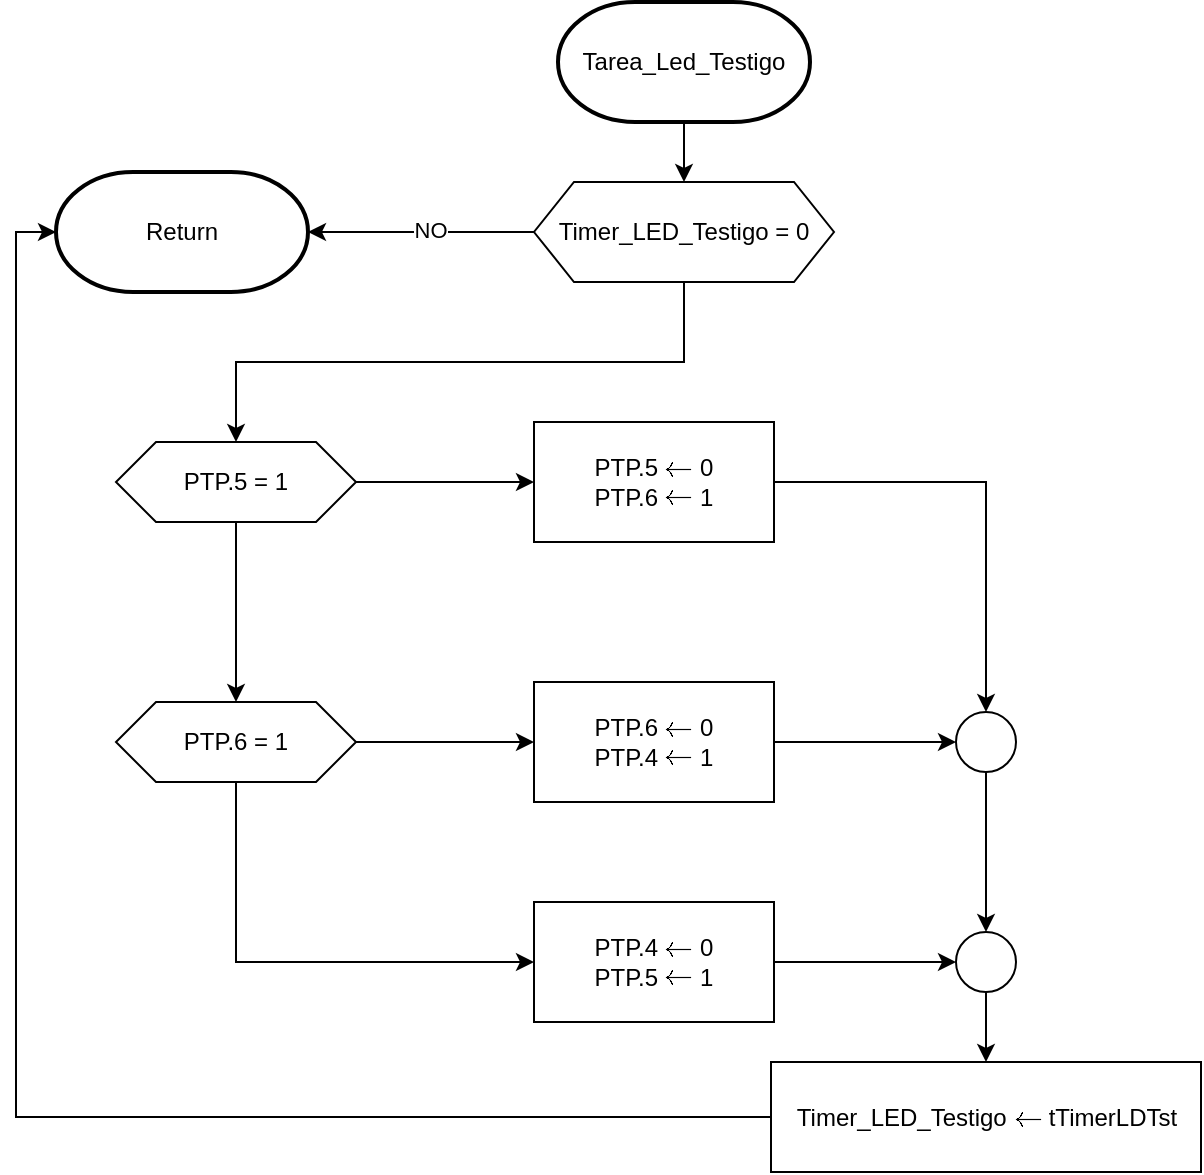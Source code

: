 <mxfile version="22.1.2" type="device">
  <diagram name="Página-1" id="bRvTygjeRu7Bm67NecaK">
    <mxGraphModel dx="880" dy="524" grid="1" gridSize="10" guides="1" tooltips="1" connect="1" arrows="1" fold="1" page="1" pageScale="1" pageWidth="827" pageHeight="1169" math="1" shadow="0">
      <root>
        <mxCell id="0" />
        <mxCell id="1" parent="0" />
        <mxCell id="W2cEEHuIFLwlithJTctd-6" style="edgeStyle=orthogonalEdgeStyle;rounded=0;orthogonalLoop=1;jettySize=auto;html=1;exitX=0.5;exitY=1;exitDx=0;exitDy=0;exitPerimeter=0;entryX=0.5;entryY=0;entryDx=0;entryDy=0;" edge="1" parent="1" source="W2cEEHuIFLwlithJTctd-1" target="W2cEEHuIFLwlithJTctd-3">
          <mxGeometry relative="1" as="geometry" />
        </mxCell>
        <mxCell id="W2cEEHuIFLwlithJTctd-1" value="Tarea_Led_Testigo" style="strokeWidth=2;html=1;shape=mxgraph.flowchart.terminator;whiteSpace=wrap;" vertex="1" parent="1">
          <mxGeometry x="351" y="40" width="126" height="60" as="geometry" />
        </mxCell>
        <mxCell id="W2cEEHuIFLwlithJTctd-5" style="edgeStyle=orthogonalEdgeStyle;rounded=0;orthogonalLoop=1;jettySize=auto;html=1;exitX=0;exitY=0.5;exitDx=0;exitDy=0;" edge="1" parent="1" source="W2cEEHuIFLwlithJTctd-3" target="W2cEEHuIFLwlithJTctd-4">
          <mxGeometry relative="1" as="geometry" />
        </mxCell>
        <mxCell id="W2cEEHuIFLwlithJTctd-7" value="NO" style="edgeLabel;html=1;align=center;verticalAlign=middle;resizable=0;points=[];" vertex="1" connectable="0" parent="W2cEEHuIFLwlithJTctd-5">
          <mxGeometry x="-0.08" y="-1" relative="1" as="geometry">
            <mxPoint as="offset" />
          </mxGeometry>
        </mxCell>
        <mxCell id="W2cEEHuIFLwlithJTctd-12" style="edgeStyle=orthogonalEdgeStyle;rounded=0;orthogonalLoop=1;jettySize=auto;html=1;exitX=0.5;exitY=1;exitDx=0;exitDy=0;entryX=0.5;entryY=0;entryDx=0;entryDy=0;" edge="1" parent="1" source="W2cEEHuIFLwlithJTctd-3" target="W2cEEHuIFLwlithJTctd-10">
          <mxGeometry relative="1" as="geometry" />
        </mxCell>
        <mxCell id="W2cEEHuIFLwlithJTctd-3" value="Timer_LED_Testigo = 0" style="shape=hexagon;perimeter=hexagonPerimeter2;whiteSpace=wrap;html=1;fixedSize=1;" vertex="1" parent="1">
          <mxGeometry x="339" y="130" width="150" height="50" as="geometry" />
        </mxCell>
        <mxCell id="W2cEEHuIFLwlithJTctd-4" value="Return" style="strokeWidth=2;html=1;shape=mxgraph.flowchart.terminator;whiteSpace=wrap;" vertex="1" parent="1">
          <mxGeometry x="100" y="125" width="126" height="60" as="geometry" />
        </mxCell>
        <mxCell id="W2cEEHuIFLwlithJTctd-13" style="edgeStyle=orthogonalEdgeStyle;rounded=0;orthogonalLoop=1;jettySize=auto;html=1;exitX=0.5;exitY=1;exitDx=0;exitDy=0;entryX=0.5;entryY=0;entryDx=0;entryDy=0;" edge="1" parent="1" source="W2cEEHuIFLwlithJTctd-10" target="W2cEEHuIFLwlithJTctd-11">
          <mxGeometry relative="1" as="geometry" />
        </mxCell>
        <mxCell id="W2cEEHuIFLwlithJTctd-16" style="edgeStyle=orthogonalEdgeStyle;rounded=0;orthogonalLoop=1;jettySize=auto;html=1;exitX=1;exitY=0.5;exitDx=0;exitDy=0;entryX=0;entryY=0.5;entryDx=0;entryDy=0;" edge="1" parent="1" source="W2cEEHuIFLwlithJTctd-10" target="W2cEEHuIFLwlithJTctd-14">
          <mxGeometry relative="1" as="geometry" />
        </mxCell>
        <mxCell id="W2cEEHuIFLwlithJTctd-10" value="PTP.5 = 1" style="shape=hexagon;perimeter=hexagonPerimeter2;whiteSpace=wrap;html=1;fixedSize=1;" vertex="1" parent="1">
          <mxGeometry x="130" y="260" width="120" height="40" as="geometry" />
        </mxCell>
        <mxCell id="W2cEEHuIFLwlithJTctd-17" style="edgeStyle=orthogonalEdgeStyle;rounded=0;orthogonalLoop=1;jettySize=auto;html=1;exitX=1;exitY=0.5;exitDx=0;exitDy=0;entryX=0;entryY=0.5;entryDx=0;entryDy=0;" edge="1" parent="1" source="W2cEEHuIFLwlithJTctd-11" target="W2cEEHuIFLwlithJTctd-15">
          <mxGeometry relative="1" as="geometry" />
        </mxCell>
        <mxCell id="W2cEEHuIFLwlithJTctd-19" style="edgeStyle=orthogonalEdgeStyle;rounded=0;orthogonalLoop=1;jettySize=auto;html=1;exitX=0.5;exitY=1;exitDx=0;exitDy=0;entryX=0;entryY=0.5;entryDx=0;entryDy=0;" edge="1" parent="1" source="W2cEEHuIFLwlithJTctd-11" target="W2cEEHuIFLwlithJTctd-18">
          <mxGeometry relative="1" as="geometry" />
        </mxCell>
        <mxCell id="W2cEEHuIFLwlithJTctd-11" value="PTP.6 = 1" style="shape=hexagon;perimeter=hexagonPerimeter2;whiteSpace=wrap;html=1;fixedSize=1;" vertex="1" parent="1">
          <mxGeometry x="130" y="390" width="120" height="40" as="geometry" />
        </mxCell>
        <mxCell id="W2cEEHuIFLwlithJTctd-28" style="edgeStyle=orthogonalEdgeStyle;rounded=0;orthogonalLoop=1;jettySize=auto;html=1;exitX=1;exitY=0.5;exitDx=0;exitDy=0;entryX=0.5;entryY=0;entryDx=0;entryDy=0;" edge="1" parent="1" source="W2cEEHuIFLwlithJTctd-14" target="W2cEEHuIFLwlithJTctd-21">
          <mxGeometry relative="1" as="geometry" />
        </mxCell>
        <mxCell id="W2cEEHuIFLwlithJTctd-14" value="PTP.5 \(\leftarrow\) 0&lt;br&gt;PTP.6 \(\leftarrow\) 1" style="rounded=0;whiteSpace=wrap;html=1;" vertex="1" parent="1">
          <mxGeometry x="339" y="250" width="120" height="60" as="geometry" />
        </mxCell>
        <mxCell id="W2cEEHuIFLwlithJTctd-23" style="edgeStyle=orthogonalEdgeStyle;rounded=0;orthogonalLoop=1;jettySize=auto;html=1;exitX=1;exitY=0.5;exitDx=0;exitDy=0;entryX=0;entryY=0.5;entryDx=0;entryDy=0;" edge="1" parent="1" source="W2cEEHuIFLwlithJTctd-15" target="W2cEEHuIFLwlithJTctd-21">
          <mxGeometry relative="1" as="geometry" />
        </mxCell>
        <mxCell id="W2cEEHuIFLwlithJTctd-15" value="PTP.6 \(\leftarrow\) 0&lt;br&gt;PTP.4 \(\leftarrow\) 1" style="rounded=0;whiteSpace=wrap;html=1;" vertex="1" parent="1">
          <mxGeometry x="339" y="380" width="120" height="60" as="geometry" />
        </mxCell>
        <mxCell id="W2cEEHuIFLwlithJTctd-26" style="edgeStyle=orthogonalEdgeStyle;rounded=0;orthogonalLoop=1;jettySize=auto;html=1;exitX=1;exitY=0.5;exitDx=0;exitDy=0;entryX=0;entryY=0.5;entryDx=0;entryDy=0;" edge="1" parent="1" source="W2cEEHuIFLwlithJTctd-18" target="W2cEEHuIFLwlithJTctd-25">
          <mxGeometry relative="1" as="geometry" />
        </mxCell>
        <mxCell id="W2cEEHuIFLwlithJTctd-18" value="PTP.4 \(\leftarrow\) 0&lt;br&gt;PTP.5 \(\leftarrow\) 1" style="rounded=0;whiteSpace=wrap;html=1;" vertex="1" parent="1">
          <mxGeometry x="339" y="490" width="120" height="60" as="geometry" />
        </mxCell>
        <mxCell id="W2cEEHuIFLwlithJTctd-27" style="edgeStyle=orthogonalEdgeStyle;rounded=0;orthogonalLoop=1;jettySize=auto;html=1;exitX=0.5;exitY=1;exitDx=0;exitDy=0;" edge="1" parent="1" source="W2cEEHuIFLwlithJTctd-21" target="W2cEEHuIFLwlithJTctd-25">
          <mxGeometry relative="1" as="geometry" />
        </mxCell>
        <mxCell id="W2cEEHuIFLwlithJTctd-21" value="" style="ellipse;whiteSpace=wrap;html=1;aspect=fixed;" vertex="1" parent="1">
          <mxGeometry x="550" y="395" width="30" height="30" as="geometry" />
        </mxCell>
        <mxCell id="W2cEEHuIFLwlithJTctd-30" style="edgeStyle=orthogonalEdgeStyle;rounded=0;orthogonalLoop=1;jettySize=auto;html=1;exitX=0.5;exitY=1;exitDx=0;exitDy=0;entryX=0.5;entryY=0;entryDx=0;entryDy=0;" edge="1" parent="1" source="W2cEEHuIFLwlithJTctd-25" target="W2cEEHuIFLwlithJTctd-29">
          <mxGeometry relative="1" as="geometry" />
        </mxCell>
        <mxCell id="W2cEEHuIFLwlithJTctd-25" value="" style="ellipse;whiteSpace=wrap;html=1;aspect=fixed;" vertex="1" parent="1">
          <mxGeometry x="550" y="505" width="30" height="30" as="geometry" />
        </mxCell>
        <mxCell id="W2cEEHuIFLwlithJTctd-29" value="Timer_LED_Testigo \(\leftarrow\) tTimerLDTst" style="rounded=0;whiteSpace=wrap;html=1;" vertex="1" parent="1">
          <mxGeometry x="457.5" y="570" width="215" height="55" as="geometry" />
        </mxCell>
        <mxCell id="W2cEEHuIFLwlithJTctd-31" style="edgeStyle=orthogonalEdgeStyle;rounded=0;orthogonalLoop=1;jettySize=auto;html=1;exitX=0;exitY=0.5;exitDx=0;exitDy=0;entryX=0;entryY=0.5;entryDx=0;entryDy=0;entryPerimeter=0;" edge="1" parent="1" source="W2cEEHuIFLwlithJTctd-29" target="W2cEEHuIFLwlithJTctd-4">
          <mxGeometry relative="1" as="geometry" />
        </mxCell>
      </root>
    </mxGraphModel>
  </diagram>
</mxfile>
